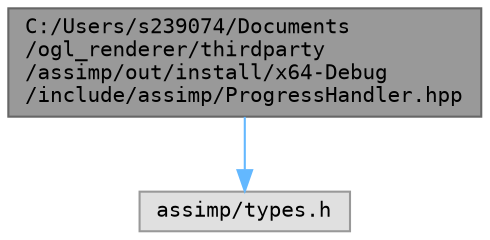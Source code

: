 digraph "C:/Users/s239074/Documents/ogl_renderer/thirdparty/assimp/out/install/x64-Debug/include/assimp/ProgressHandler.hpp"
{
 // LATEX_PDF_SIZE
  bgcolor="transparent";
  edge [fontname=Terminal,fontsize=10,labelfontname=Helvetica,labelfontsize=10];
  node [fontname=Terminal,fontsize=10,shape=box,height=0.2,width=0.4];
  Node1 [label="C:/Users/s239074/Documents\l/ogl_renderer/thirdparty\l/assimp/out/install/x64-Debug\l/include/assimp/ProgressHandler.hpp",height=0.2,width=0.4,color="gray40", fillcolor="grey60", style="filled", fontcolor="black",tooltip="Abstract base class 'ProgressHandler'."];
  Node1 -> Node2 [color="steelblue1",style="solid"];
  Node2 [label="assimp/types.h",height=0.2,width=0.4,color="grey60", fillcolor="#E0E0E0", style="filled",tooltip=" "];
}
